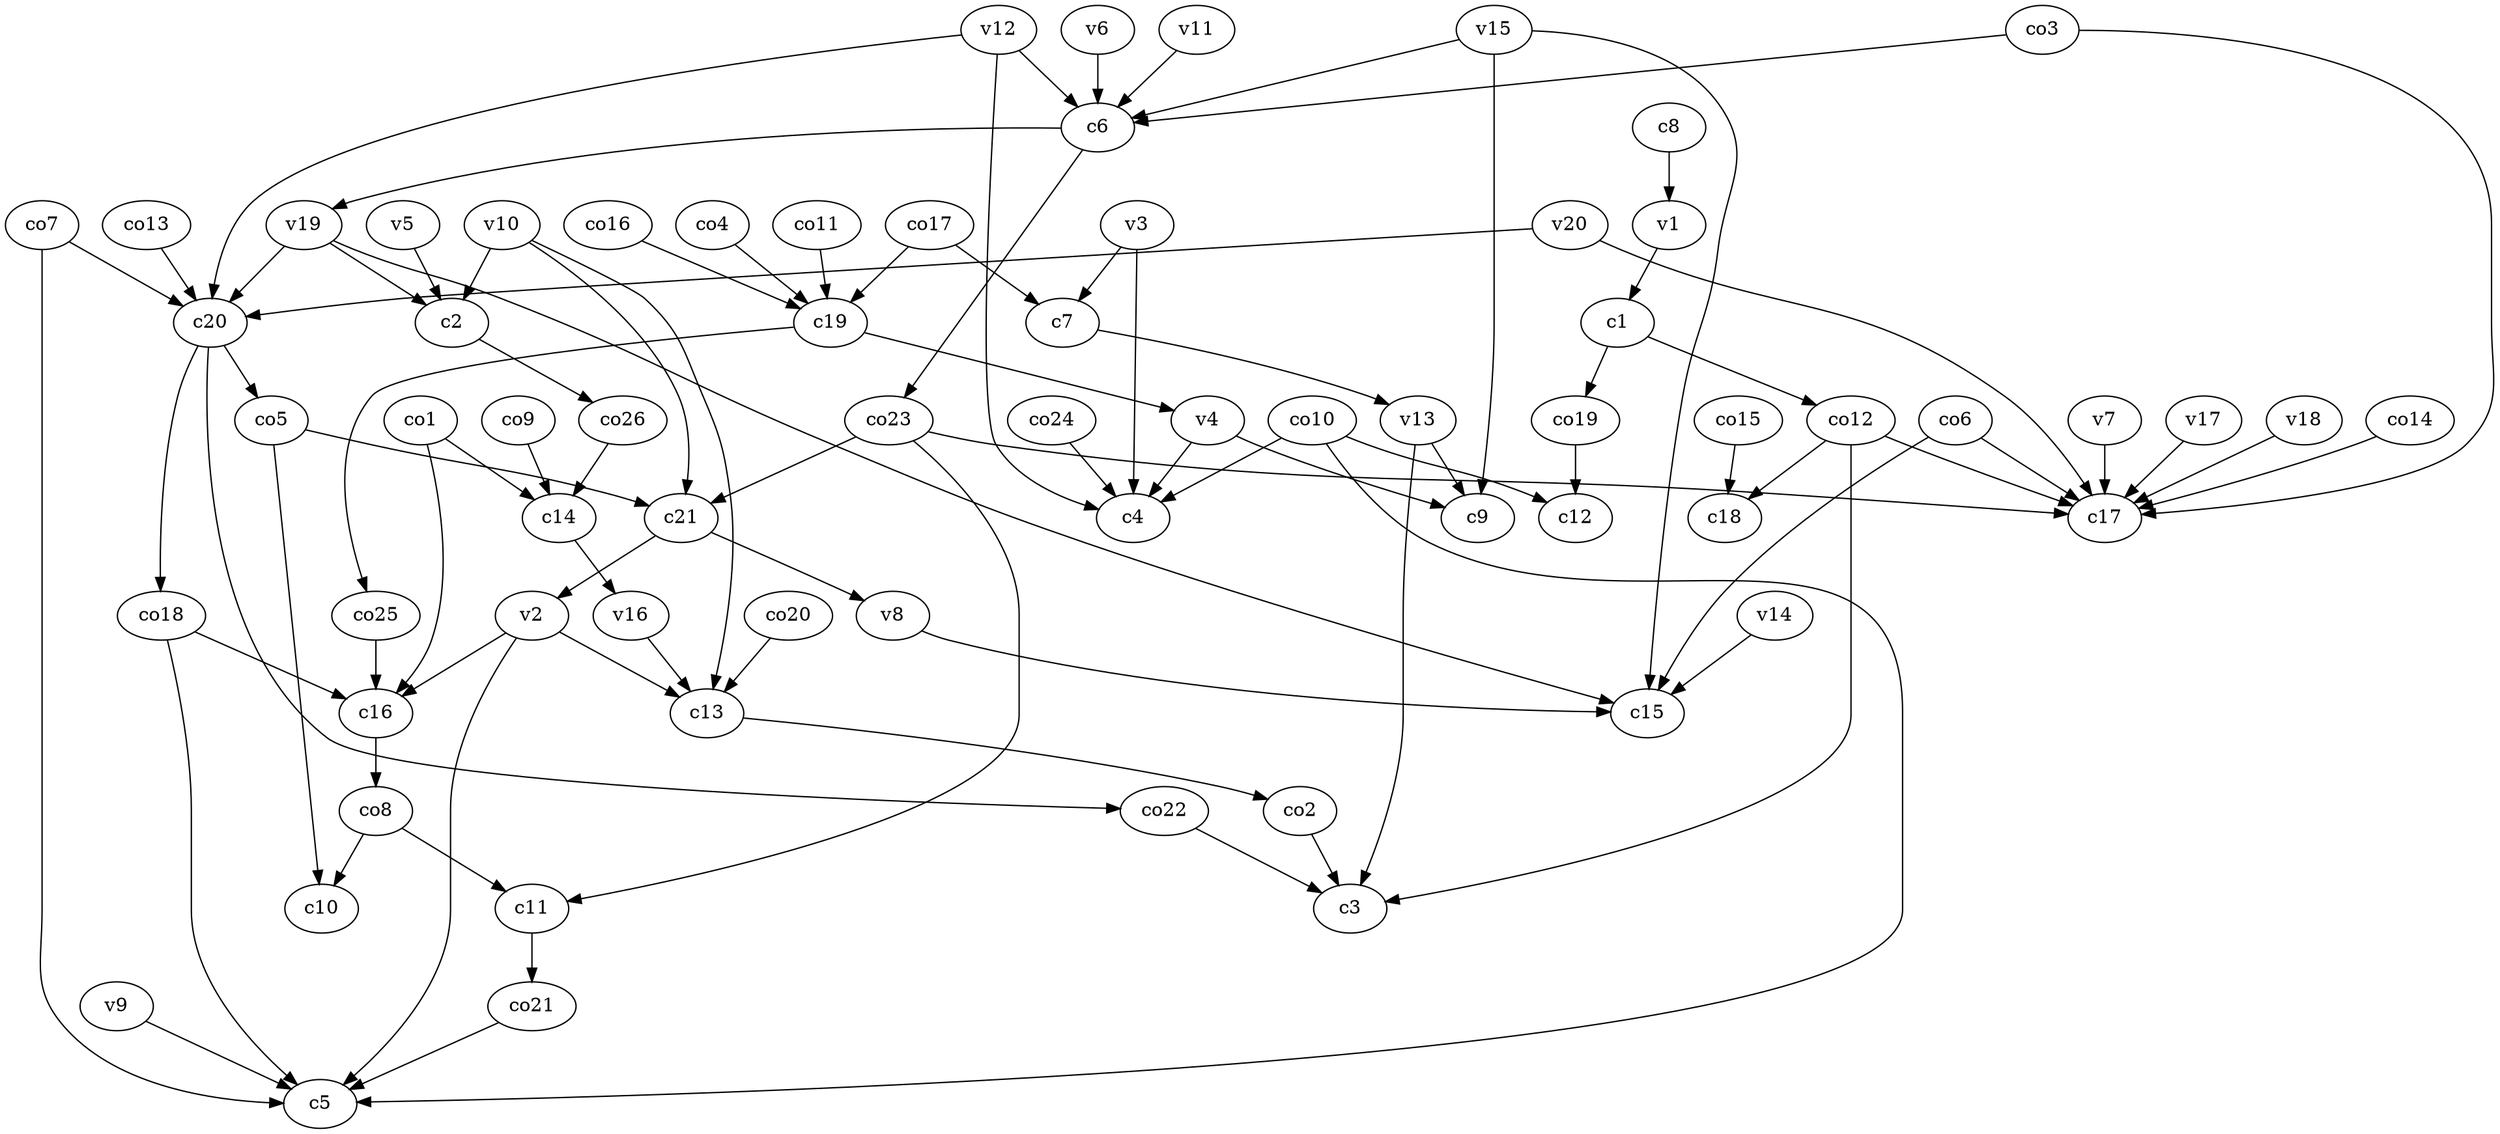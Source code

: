 strict digraph  {
c1;
c2;
c3;
c4;
c5;
c6;
c7;
c8;
c9;
c10;
c11;
c12;
c13;
c14;
c15;
c16;
c17;
c18;
c19;
c20;
c21;
v1;
v2;
v3;
v4;
v5;
v6;
v7;
v8;
v9;
v10;
v11;
v12;
v13;
v14;
v15;
v16;
v17;
v18;
v19;
v20;
co1;
co2;
co3;
co4;
co5;
co6;
co7;
co8;
co9;
co10;
co11;
co12;
co13;
co14;
co15;
co16;
co17;
co18;
co19;
co20;
co21;
co22;
co23;
co24;
co25;
co26;
c1 -> co12  [weight=1];
c1 -> co19  [weight=1];
c2 -> co26  [weight=1];
c6 -> v19  [weight=1];
c6 -> co23  [weight=1];
c7 -> v13  [weight=1];
c8 -> v1  [weight=1];
c11 -> co21  [weight=1];
c13 -> co2  [weight=1];
c14 -> v16  [weight=1];
c16 -> co8  [weight=1];
c19 -> co25  [weight=1];
c19 -> v4  [weight=1];
c20 -> co18  [weight=1];
c20 -> co22  [weight=1];
c20 -> co5  [weight=1];
c21 -> v8  [weight=1];
c21 -> v2  [weight=1];
v1 -> c1  [weight=1];
v2 -> c13  [weight=1];
v2 -> c16  [weight=1];
v2 -> c5  [weight=1];
v3 -> c4  [weight=1];
v3 -> c7  [weight=1];
v4 -> c4  [weight=1];
v4 -> c9  [weight=1];
v5 -> c2  [weight=1];
v6 -> c6  [weight=1];
v7 -> c17  [weight=1];
v8 -> c15  [weight=1];
v9 -> c5  [weight=1];
v10 -> c21  [weight=1];
v10 -> c2  [weight=1];
v10 -> c13  [weight=1];
v11 -> c6  [weight=1];
v12 -> c20  [weight=1];
v12 -> c6  [weight=1];
v12 -> c4  [weight=1];
v13 -> c3  [weight=1];
v13 -> c9  [weight=1];
v14 -> c15  [weight=1];
v15 -> c9  [weight=1];
v15 -> c15  [weight=1];
v15 -> c6  [weight=1];
v16 -> c13  [weight=1];
v17 -> c17  [weight=1];
v18 -> c17  [weight=1];
v19 -> c15  [weight=1];
v19 -> c20  [weight=1];
v19 -> c2  [weight=1];
v20 -> c17  [weight=1];
v20 -> c20  [weight=1];
co1 -> c14  [weight=1];
co1 -> c16  [weight=1];
co2 -> c3  [weight=1];
co3 -> c17  [weight=1];
co3 -> c6  [weight=1];
co4 -> c19  [weight=1];
co5 -> c10  [weight=1];
co5 -> c21  [weight=1];
co6 -> c15  [weight=1];
co6 -> c17  [weight=1];
co7 -> c5  [weight=1];
co7 -> c20  [weight=1];
co8 -> c10  [weight=1];
co8 -> c11  [weight=1];
co9 -> c14  [weight=1];
co10 -> c5  [weight=1];
co10 -> c12  [weight=1];
co10 -> c4  [weight=1];
co11 -> c19  [weight=1];
co12 -> c17  [weight=1];
co12 -> c18  [weight=1];
co12 -> c3  [weight=1];
co13 -> c20  [weight=1];
co14 -> c17  [weight=1];
co15 -> c18  [weight=1];
co16 -> c19  [weight=1];
co17 -> c19  [weight=1];
co17 -> c7  [weight=1];
co18 -> c16  [weight=1];
co18 -> c5  [weight=1];
co19 -> c12  [weight=1];
co20 -> c13  [weight=1];
co21 -> c5  [weight=1];
co22 -> c3  [weight=1];
co23 -> c21  [weight=1];
co23 -> c17  [weight=1];
co23 -> c11  [weight=1];
co24 -> c4  [weight=1];
co25 -> c16  [weight=1];
co26 -> c14  [weight=1];
}
